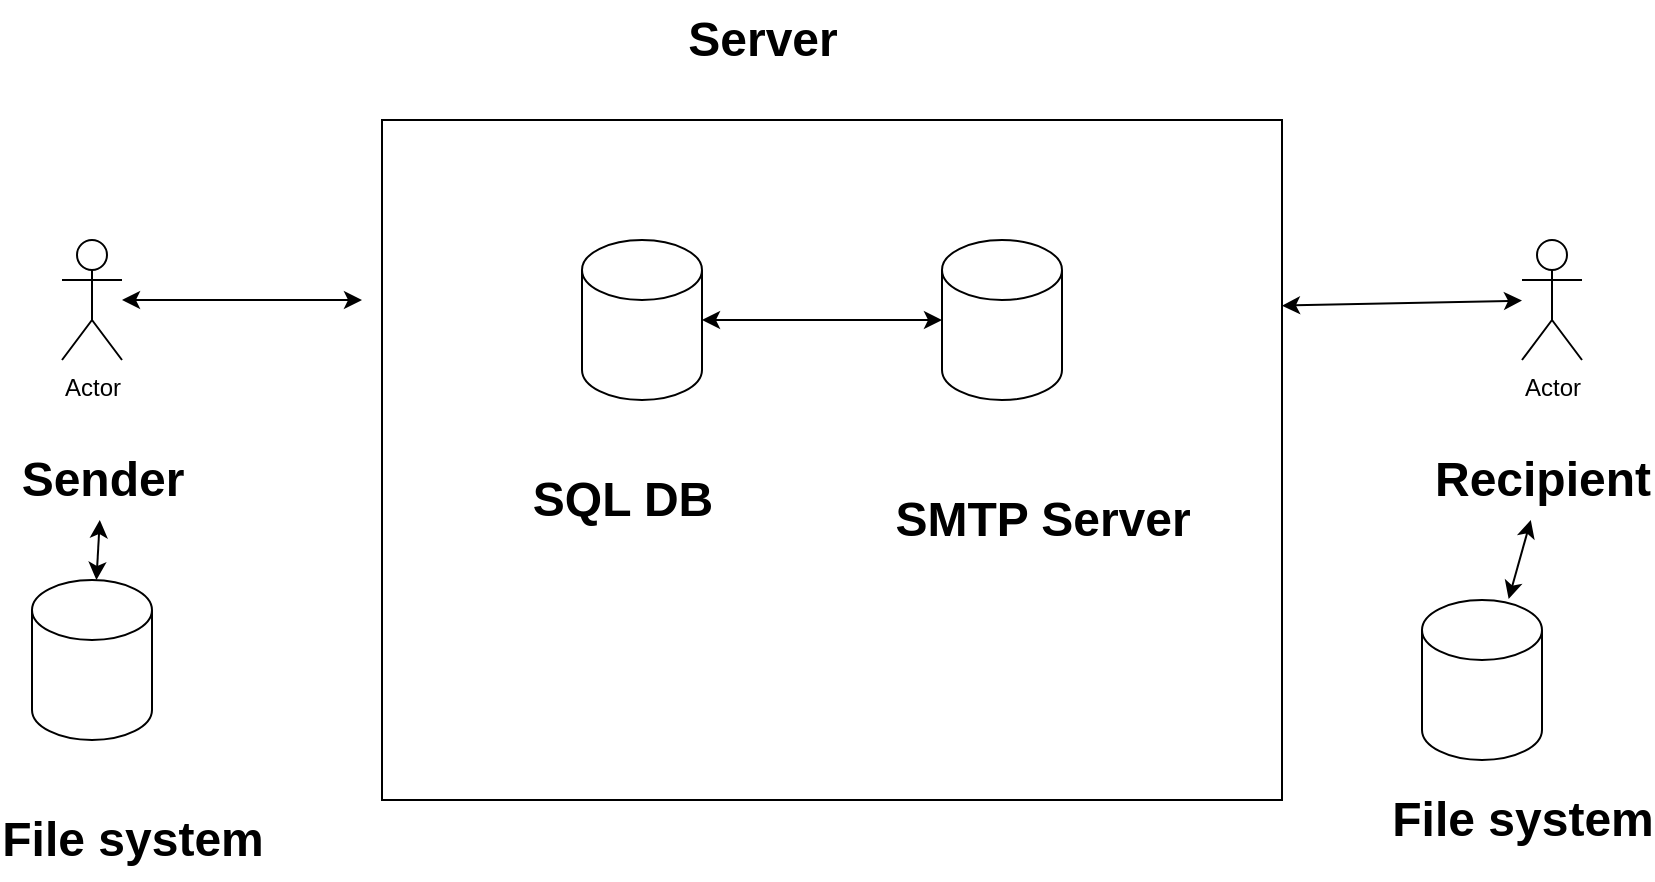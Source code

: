 <mxfile version="22.0.8" type="github">
  <diagram name="Page-1" id="WgAlQqyZzCUHRBC_JyW_">
    <mxGraphModel dx="1140" dy="636" grid="1" gridSize="10" guides="1" tooltips="1" connect="1" arrows="1" fold="1" page="1" pageScale="1" pageWidth="850" pageHeight="1100" math="0" shadow="0">
      <root>
        <mxCell id="0" />
        <mxCell id="1" parent="0" />
        <mxCell id="RyrGZW9c7uoxQgayMa2L-21" value="" style="rounded=0;whiteSpace=wrap;html=1;labelBackgroundColor=default;verticalAlign=bottom;" vertex="1" parent="1">
          <mxGeometry x="210" y="270" width="450" height="340" as="geometry" />
        </mxCell>
        <mxCell id="RyrGZW9c7uoxQgayMa2L-3" value="Server" style="text;strokeColor=none;fillColor=none;html=1;fontSize=24;fontStyle=1;verticalAlign=middle;align=center;" vertex="1" parent="1">
          <mxGeometry x="350" y="210" width="100" height="40" as="geometry" />
        </mxCell>
        <mxCell id="RyrGZW9c7uoxQgayMa2L-8" value="Actor" style="shape=umlActor;verticalLabelPosition=bottom;verticalAlign=top;html=1;outlineConnect=0;" vertex="1" parent="1">
          <mxGeometry x="50" y="330" width="30" height="60" as="geometry" />
        </mxCell>
        <mxCell id="RyrGZW9c7uoxQgayMa2L-9" value="Actor" style="shape=umlActor;verticalLabelPosition=bottom;verticalAlign=top;html=1;outlineConnect=0;" vertex="1" parent="1">
          <mxGeometry x="780" y="330" width="30" height="60" as="geometry" />
        </mxCell>
        <mxCell id="RyrGZW9c7uoxQgayMa2L-10" value="" style="shape=cylinder3;whiteSpace=wrap;html=1;boundedLbl=1;backgroundOutline=1;size=15;" vertex="1" parent="1">
          <mxGeometry x="310" y="330" width="60" height="80" as="geometry" />
        </mxCell>
        <mxCell id="RyrGZW9c7uoxQgayMa2L-11" value="SQL DB" style="text;strokeColor=none;fillColor=none;html=1;fontSize=24;fontStyle=1;verticalAlign=middle;align=center;" vertex="1" parent="1">
          <mxGeometry x="280" y="430" width="100" height="60" as="geometry" />
        </mxCell>
        <mxCell id="RyrGZW9c7uoxQgayMa2L-12" value="" style="shape=cylinder3;whiteSpace=wrap;html=1;boundedLbl=1;backgroundOutline=1;size=15;" vertex="1" parent="1">
          <mxGeometry x="490" y="330" width="60" height="80" as="geometry" />
        </mxCell>
        <mxCell id="RyrGZW9c7uoxQgayMa2L-16" value="SMTP Server&lt;br&gt;" style="text;strokeColor=none;fillColor=none;html=1;fontSize=24;fontStyle=1;verticalAlign=middle;align=center;" vertex="1" parent="1">
          <mxGeometry x="490" y="450" width="100" height="40" as="geometry" />
        </mxCell>
        <mxCell id="RyrGZW9c7uoxQgayMa2L-19" value="Sender" style="text;strokeColor=none;fillColor=none;html=1;fontSize=24;fontStyle=1;verticalAlign=middle;align=center;" vertex="1" parent="1">
          <mxGeometry x="20" y="430" width="100" height="40" as="geometry" />
        </mxCell>
        <mxCell id="RyrGZW9c7uoxQgayMa2L-20" value="Recipient" style="text;strokeColor=none;fillColor=none;html=1;fontSize=24;fontStyle=1;verticalAlign=middle;align=center;" vertex="1" parent="1">
          <mxGeometry x="740" y="430" width="100" height="40" as="geometry" />
        </mxCell>
        <mxCell id="RyrGZW9c7uoxQgayMa2L-32" value="" style="endArrow=classic;startArrow=classic;html=1;rounded=0;exitX=1;exitY=0.5;exitDx=0;exitDy=0;exitPerimeter=0;" edge="1" parent="1" source="RyrGZW9c7uoxQgayMa2L-10" target="RyrGZW9c7uoxQgayMa2L-12">
          <mxGeometry width="50" height="50" relative="1" as="geometry">
            <mxPoint x="360" y="460" as="sourcePoint" />
            <mxPoint x="410" y="410" as="targetPoint" />
          </mxGeometry>
        </mxCell>
        <mxCell id="RyrGZW9c7uoxQgayMa2L-33" value="" style="endArrow=classic;startArrow=classic;html=1;rounded=0;" edge="1" parent="1" target="RyrGZW9c7uoxQgayMa2L-8">
          <mxGeometry width="50" height="50" relative="1" as="geometry">
            <mxPoint x="200" y="360" as="sourcePoint" />
            <mxPoint x="410" y="410" as="targetPoint" />
          </mxGeometry>
        </mxCell>
        <mxCell id="RyrGZW9c7uoxQgayMa2L-34" value="" style="endArrow=classic;startArrow=classic;html=1;rounded=0;exitX=1;exitY=0.273;exitDx=0;exitDy=0;exitPerimeter=0;" edge="1" parent="1" source="RyrGZW9c7uoxQgayMa2L-21" target="RyrGZW9c7uoxQgayMa2L-9">
          <mxGeometry width="50" height="50" relative="1" as="geometry">
            <mxPoint x="580" y="410" as="sourcePoint" />
            <mxPoint x="410" y="410" as="targetPoint" />
          </mxGeometry>
        </mxCell>
        <mxCell id="RyrGZW9c7uoxQgayMa2L-35" value="" style="shape=cylinder3;whiteSpace=wrap;html=1;boundedLbl=1;backgroundOutline=1;size=15;" vertex="1" parent="1">
          <mxGeometry x="35" y="500" width="60" height="80" as="geometry" />
        </mxCell>
        <mxCell id="RyrGZW9c7uoxQgayMa2L-36" value="File system&lt;br&gt;" style="text;strokeColor=none;fillColor=none;html=1;fontSize=24;fontStyle=1;verticalAlign=middle;align=center;" vertex="1" parent="1">
          <mxGeometry x="35" y="610" width="100" height="40" as="geometry" />
        </mxCell>
        <mxCell id="RyrGZW9c7uoxQgayMa2L-37" value="" style="shape=cylinder3;whiteSpace=wrap;html=1;boundedLbl=1;backgroundOutline=1;size=15;" vertex="1" parent="1">
          <mxGeometry x="730" y="510" width="60" height="80" as="geometry" />
        </mxCell>
        <mxCell id="RyrGZW9c7uoxQgayMa2L-38" value="File system&lt;br&gt;" style="text;strokeColor=none;fillColor=none;html=1;fontSize=24;fontStyle=1;verticalAlign=middle;align=center;" vertex="1" parent="1">
          <mxGeometry x="730" y="600" width="100" height="40" as="geometry" />
        </mxCell>
        <mxCell id="RyrGZW9c7uoxQgayMa2L-39" value="" style="endArrow=classic;startArrow=classic;html=1;rounded=0;" edge="1" parent="1" source="RyrGZW9c7uoxQgayMa2L-35" target="RyrGZW9c7uoxQgayMa2L-19">
          <mxGeometry width="50" height="50" relative="1" as="geometry">
            <mxPoint x="360" y="460" as="sourcePoint" />
            <mxPoint x="410" y="410" as="targetPoint" />
          </mxGeometry>
        </mxCell>
        <mxCell id="RyrGZW9c7uoxQgayMa2L-41" value="" style="endArrow=classic;startArrow=classic;html=1;rounded=0;exitX=0.722;exitY=-0.006;exitDx=0;exitDy=0;exitPerimeter=0;" edge="1" parent="1" source="RyrGZW9c7uoxQgayMa2L-37" target="RyrGZW9c7uoxQgayMa2L-20">
          <mxGeometry width="50" height="50" relative="1" as="geometry">
            <mxPoint x="360" y="460" as="sourcePoint" />
            <mxPoint x="410" y="410" as="targetPoint" />
          </mxGeometry>
        </mxCell>
      </root>
    </mxGraphModel>
  </diagram>
</mxfile>
